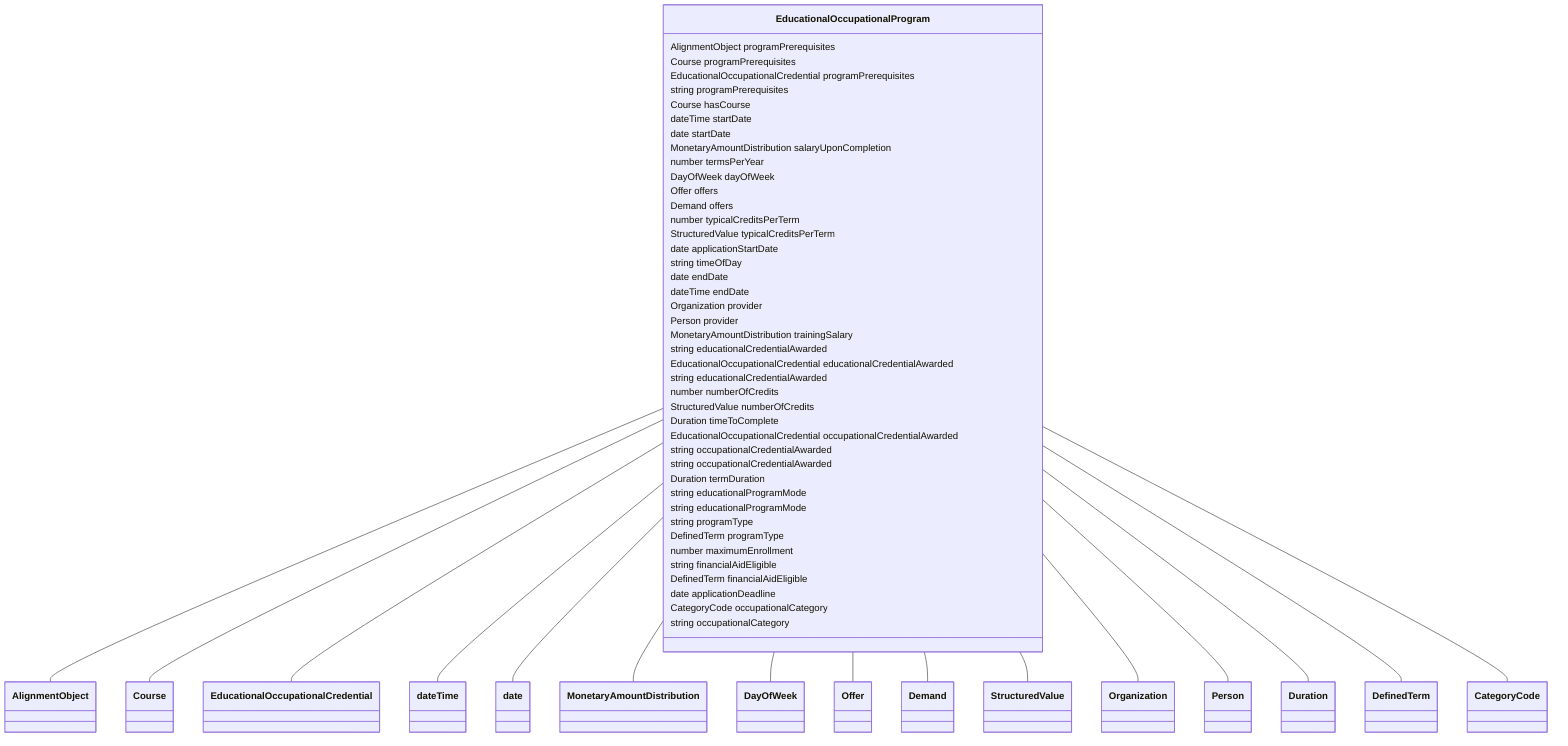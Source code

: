 classDiagram
  EducationalOccupationalProgram -- AlignmentObject
  EducationalOccupationalProgram -- Course
  EducationalOccupationalProgram -- EducationalOccupationalCredential
  EducationalOccupationalProgram -- dateTime
  EducationalOccupationalProgram -- date
  EducationalOccupationalProgram -- MonetaryAmountDistribution
  EducationalOccupationalProgram -- DayOfWeek
  EducationalOccupationalProgram -- Offer
  EducationalOccupationalProgram -- Demand
  EducationalOccupationalProgram -- StructuredValue
  EducationalOccupationalProgram -- Organization
  EducationalOccupationalProgram -- Person
  EducationalOccupationalProgram -- Duration
  EducationalOccupationalProgram -- DefinedTerm
  EducationalOccupationalProgram -- CategoryCode


class EducationalOccupationalProgram {

  AlignmentObject programPrerequisites
  Course programPrerequisites
  EducationalOccupationalCredential programPrerequisites
  string programPrerequisites
  Course hasCourse
  dateTime startDate
  date startDate
  MonetaryAmountDistribution salaryUponCompletion
  number termsPerYear
  DayOfWeek dayOfWeek
  Offer offers
  Demand offers
  number typicalCreditsPerTerm
  StructuredValue typicalCreditsPerTerm
  date applicationStartDate
  string timeOfDay
  date endDate
  dateTime endDate
  Organization provider
  Person provider
  MonetaryAmountDistribution trainingSalary
  string educationalCredentialAwarded
  EducationalOccupationalCredential educationalCredentialAwarded
  string educationalCredentialAwarded
  number numberOfCredits
  StructuredValue numberOfCredits
  Duration timeToComplete
  EducationalOccupationalCredential occupationalCredentialAwarded
  string occupationalCredentialAwarded
  string occupationalCredentialAwarded
  Duration termDuration
  string educationalProgramMode
  string educationalProgramMode
  string programType
  DefinedTerm programType
  number maximumEnrollment
  string financialAidEligible
  DefinedTerm financialAidEligible
  date applicationDeadline
  CategoryCode occupationalCategory
  string occupationalCategory

 }